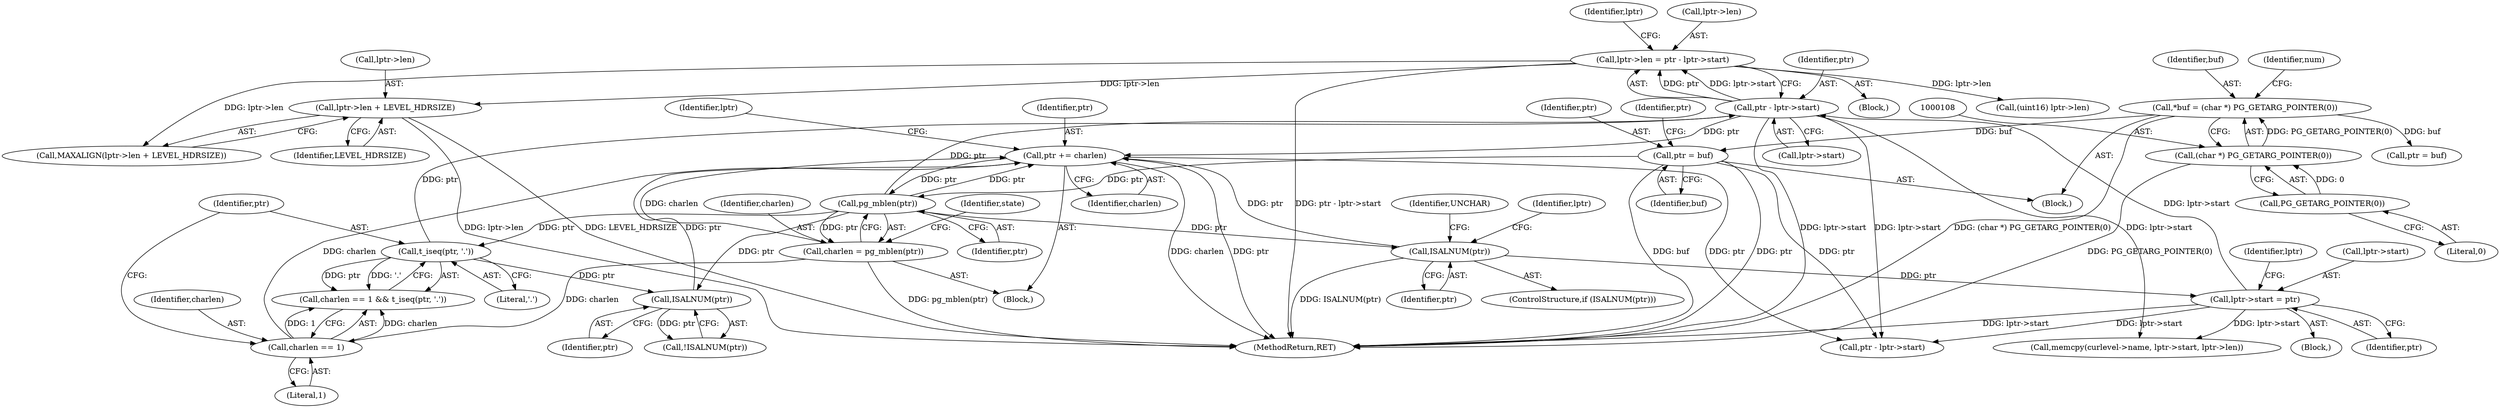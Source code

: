 digraph "0_postgres_31400a673325147e1205326008e32135a78b4d8a_8@pointer" {
"1000277" [label="(Call,lptr->len + LEVEL_HDRSIZE)"];
"1000245" [label="(Call,lptr->len = ptr - lptr->start)"];
"1000249" [label="(Call,ptr - lptr->start)"];
"1000241" [label="(Call,t_iseq(ptr, '.'))"];
"1000204" [label="(Call,pg_mblen(ptr))"];
"1000297" [label="(Call,ptr += charlen)"];
"1000238" [label="(Call,charlen == 1)"];
"1000202" [label="(Call,charlen = pg_mblen(ptr))"];
"1000290" [label="(Call,ISALNUM(ptr))"];
"1000212" [label="(Call,ISALNUM(ptr))"];
"1000195" [label="(Call,ptr = buf)"];
"1000105" [label="(Call,*buf = (char *) PG_GETARG_POINTER(0))"];
"1000107" [label="(Call,(char *) PG_GETARG_POINTER(0))"];
"1000109" [label="(Call,PG_GETARG_POINTER(0))"];
"1000215" [label="(Call,lptr->start = ptr)"];
"1000208" [label="(Identifier,state)"];
"1000110" [label="(Literal,0)"];
"1000302" [label="(Identifier,lptr)"];
"1000278" [label="(Call,lptr->len)"];
"1000215" [label="(Call,lptr->start = ptr)"];
"1000297" [label="(Call,ptr += charlen)"];
"1000222" [label="(Identifier,lptr)"];
"1000257" [label="(Identifier,lptr)"];
"1000241" [label="(Call,t_iseq(ptr, '.'))"];
"1000245" [label="(Call,lptr->len = ptr - lptr->start)"];
"1000249" [label="(Call,ptr - lptr->start)"];
"1000276" [label="(Call,MAXALIGN(lptr->len + LEVEL_HDRSIZE))"];
"1000237" [label="(Call,charlen == 1 && t_iseq(ptr, '.'))"];
"1000299" [label="(Identifier,charlen)"];
"1000244" [label="(Block,)"];
"1000291" [label="(Identifier,ptr)"];
"1000116" [label="(Identifier,num)"];
"1000216" [label="(Call,lptr->start)"];
"1000213" [label="(Identifier,ptr)"];
"1000212" [label="(Call,ISALNUM(ptr))"];
"1000315" [label="(Call,ptr - lptr->start)"];
"1000298" [label="(Identifier,ptr)"];
"1000415" [label="(Call,memcpy(curlevel->name, lptr->start, lptr->len))"];
"1000217" [label="(Identifier,lptr)"];
"1000240" [label="(Literal,1)"];
"1000103" [label="(Block,)"];
"1000203" [label="(Identifier,charlen)"];
"1000246" [label="(Call,lptr->len)"];
"1000250" [label="(Identifier,ptr)"];
"1000201" [label="(Block,)"];
"1000239" [label="(Identifier,charlen)"];
"1000242" [label="(Identifier,ptr)"];
"1000195" [label="(Call,ptr = buf)"];
"1000281" [label="(Identifier,LEVEL_HDRSIZE)"];
"1000238" [label="(Call,charlen == 1)"];
"1000107" [label="(Call,(char *) PG_GETARG_POINTER(0))"];
"1000277" [label="(Call,lptr->len + LEVEL_HDRSIZE)"];
"1000214" [label="(Block,)"];
"1000205" [label="(Identifier,ptr)"];
"1000435" [label="(MethodReturn,RET)"];
"1000289" [label="(Call,!ISALNUM(ptr))"];
"1000219" [label="(Identifier,ptr)"];
"1000211" [label="(ControlStructure,if (ISALNUM(ptr)))"];
"1000196" [label="(Identifier,ptr)"];
"1000197" [label="(Identifier,buf)"];
"1000243" [label="(Literal,'.')"];
"1000251" [label="(Call,lptr->start)"];
"1000410" [label="(Call,(uint16) lptr->len)"];
"1000202" [label="(Call,charlen = pg_mblen(ptr))"];
"1000200" [label="(Identifier,ptr)"];
"1000105" [label="(Call,*buf = (char *) PG_GETARG_POINTER(0))"];
"1000290" [label="(Call,ISALNUM(ptr))"];
"1000106" [label="(Identifier,buf)"];
"1000133" [label="(Call,ptr = buf)"];
"1000204" [label="(Call,pg_mblen(ptr))"];
"1000109" [label="(Call,PG_GETARG_POINTER(0))"];
"1000229" [label="(Identifier,UNCHAR)"];
"1000277" -> "1000276"  [label="AST: "];
"1000277" -> "1000281"  [label="CFG: "];
"1000278" -> "1000277"  [label="AST: "];
"1000281" -> "1000277"  [label="AST: "];
"1000276" -> "1000277"  [label="CFG: "];
"1000277" -> "1000435"  [label="DDG: lptr->len"];
"1000277" -> "1000435"  [label="DDG: LEVEL_HDRSIZE"];
"1000245" -> "1000277"  [label="DDG: lptr->len"];
"1000245" -> "1000244"  [label="AST: "];
"1000245" -> "1000249"  [label="CFG: "];
"1000246" -> "1000245"  [label="AST: "];
"1000249" -> "1000245"  [label="AST: "];
"1000257" -> "1000245"  [label="CFG: "];
"1000245" -> "1000435"  [label="DDG: ptr - lptr->start"];
"1000249" -> "1000245"  [label="DDG: ptr"];
"1000249" -> "1000245"  [label="DDG: lptr->start"];
"1000245" -> "1000276"  [label="DDG: lptr->len"];
"1000245" -> "1000410"  [label="DDG: lptr->len"];
"1000249" -> "1000251"  [label="CFG: "];
"1000250" -> "1000249"  [label="AST: "];
"1000251" -> "1000249"  [label="AST: "];
"1000249" -> "1000435"  [label="DDG: lptr->start"];
"1000241" -> "1000249"  [label="DDG: ptr"];
"1000204" -> "1000249"  [label="DDG: ptr"];
"1000215" -> "1000249"  [label="DDG: lptr->start"];
"1000249" -> "1000297"  [label="DDG: ptr"];
"1000249" -> "1000315"  [label="DDG: lptr->start"];
"1000249" -> "1000415"  [label="DDG: lptr->start"];
"1000241" -> "1000237"  [label="AST: "];
"1000241" -> "1000243"  [label="CFG: "];
"1000242" -> "1000241"  [label="AST: "];
"1000243" -> "1000241"  [label="AST: "];
"1000237" -> "1000241"  [label="CFG: "];
"1000241" -> "1000237"  [label="DDG: ptr"];
"1000241" -> "1000237"  [label="DDG: '.'"];
"1000204" -> "1000241"  [label="DDG: ptr"];
"1000241" -> "1000290"  [label="DDG: ptr"];
"1000204" -> "1000202"  [label="AST: "];
"1000204" -> "1000205"  [label="CFG: "];
"1000205" -> "1000204"  [label="AST: "];
"1000202" -> "1000204"  [label="CFG: "];
"1000204" -> "1000202"  [label="DDG: ptr"];
"1000297" -> "1000204"  [label="DDG: ptr"];
"1000195" -> "1000204"  [label="DDG: ptr"];
"1000204" -> "1000212"  [label="DDG: ptr"];
"1000204" -> "1000290"  [label="DDG: ptr"];
"1000204" -> "1000297"  [label="DDG: ptr"];
"1000297" -> "1000201"  [label="AST: "];
"1000297" -> "1000299"  [label="CFG: "];
"1000298" -> "1000297"  [label="AST: "];
"1000299" -> "1000297"  [label="AST: "];
"1000302" -> "1000297"  [label="CFG: "];
"1000297" -> "1000435"  [label="DDG: ptr"];
"1000297" -> "1000435"  [label="DDG: charlen"];
"1000238" -> "1000297"  [label="DDG: charlen"];
"1000202" -> "1000297"  [label="DDG: charlen"];
"1000290" -> "1000297"  [label="DDG: ptr"];
"1000212" -> "1000297"  [label="DDG: ptr"];
"1000297" -> "1000315"  [label="DDG: ptr"];
"1000238" -> "1000237"  [label="AST: "];
"1000238" -> "1000240"  [label="CFG: "];
"1000239" -> "1000238"  [label="AST: "];
"1000240" -> "1000238"  [label="AST: "];
"1000242" -> "1000238"  [label="CFG: "];
"1000237" -> "1000238"  [label="CFG: "];
"1000238" -> "1000237"  [label="DDG: charlen"];
"1000238" -> "1000237"  [label="DDG: 1"];
"1000202" -> "1000238"  [label="DDG: charlen"];
"1000202" -> "1000201"  [label="AST: "];
"1000203" -> "1000202"  [label="AST: "];
"1000208" -> "1000202"  [label="CFG: "];
"1000202" -> "1000435"  [label="DDG: pg_mblen(ptr)"];
"1000290" -> "1000289"  [label="AST: "];
"1000290" -> "1000291"  [label="CFG: "];
"1000291" -> "1000290"  [label="AST: "];
"1000289" -> "1000290"  [label="CFG: "];
"1000290" -> "1000289"  [label="DDG: ptr"];
"1000212" -> "1000211"  [label="AST: "];
"1000212" -> "1000213"  [label="CFG: "];
"1000213" -> "1000212"  [label="AST: "];
"1000217" -> "1000212"  [label="CFG: "];
"1000229" -> "1000212"  [label="CFG: "];
"1000212" -> "1000435"  [label="DDG: ISALNUM(ptr)"];
"1000212" -> "1000215"  [label="DDG: ptr"];
"1000195" -> "1000103"  [label="AST: "];
"1000195" -> "1000197"  [label="CFG: "];
"1000196" -> "1000195"  [label="AST: "];
"1000197" -> "1000195"  [label="AST: "];
"1000200" -> "1000195"  [label="CFG: "];
"1000195" -> "1000435"  [label="DDG: buf"];
"1000195" -> "1000435"  [label="DDG: ptr"];
"1000105" -> "1000195"  [label="DDG: buf"];
"1000195" -> "1000315"  [label="DDG: ptr"];
"1000105" -> "1000103"  [label="AST: "];
"1000105" -> "1000107"  [label="CFG: "];
"1000106" -> "1000105"  [label="AST: "];
"1000107" -> "1000105"  [label="AST: "];
"1000116" -> "1000105"  [label="CFG: "];
"1000105" -> "1000435"  [label="DDG: (char *) PG_GETARG_POINTER(0)"];
"1000107" -> "1000105"  [label="DDG: PG_GETARG_POINTER(0)"];
"1000105" -> "1000133"  [label="DDG: buf"];
"1000107" -> "1000109"  [label="CFG: "];
"1000108" -> "1000107"  [label="AST: "];
"1000109" -> "1000107"  [label="AST: "];
"1000107" -> "1000435"  [label="DDG: PG_GETARG_POINTER(0)"];
"1000109" -> "1000107"  [label="DDG: 0"];
"1000109" -> "1000110"  [label="CFG: "];
"1000110" -> "1000109"  [label="AST: "];
"1000215" -> "1000214"  [label="AST: "];
"1000215" -> "1000219"  [label="CFG: "];
"1000216" -> "1000215"  [label="AST: "];
"1000219" -> "1000215"  [label="AST: "];
"1000222" -> "1000215"  [label="CFG: "];
"1000215" -> "1000435"  [label="DDG: lptr->start"];
"1000215" -> "1000315"  [label="DDG: lptr->start"];
"1000215" -> "1000415"  [label="DDG: lptr->start"];
}
